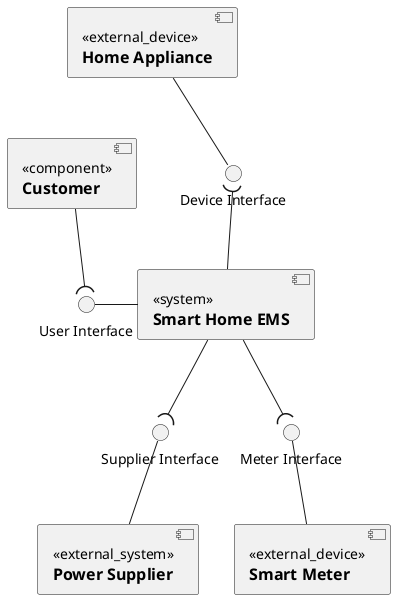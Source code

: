 @startuml
'================================================================
' Smart Home Energy Management System - System Context Diagram
' Description: Shows the high-level system context with external
'              entities, interfaces, and their relationships
'================================================================

'----------------------------------------------------------------
' 1. External Entities and Systems
'----------------------------------------------------------------
' Primary actors and external systems
component "<<component>>\n==Customer" as customer
component "<<system>>\n==Smart Home EMS" as smartHomeEMS
component "<<external_system>>\n==Power Supplier" as powerSupplier
component "<<external_device>>\n==Smart Meter" as smartMeter
component "<<external_device>>\n==Home Appliance" as homeAppliance

'----------------------------------------------------------------
' 2. Interface Definitions
'----------------------------------------------------------------
' Define interfaces with consistent naming convention
interface "User Interface" as userInterface
interface "Supplier Interface" as supplierInterface
interface "Meter Interface" as meterInterface
interface "Device Interface" as deviceInterface

'----------------------------------------------------------------
' 3. System Relationships (Lollipop Notation)
'----------------------------------------------------------------
' Customer to Smart Home EMS
customer -( userInterface
userInterface -right- smartHomeEMS

' Smart Home EMS to Power Supplier
smartHomeEMS -down-( supplierInterface
supplierInterface -down- powerSupplier

' Smart Home EMS to Smart Meter
smartHomeEMS -right-( meterInterface
meterInterface -right- smartMeter

' Smart Home EMS to Home Appliances
smartHomeEMS -up-( deviceInterface
deviceInterface -up- homeAppliance

'----------------------------------------------------------------
' 4. Multiplicity and Scale Information
'----------------------------------------------------------------
' Add multiplicity notes with clear positioning
'----------------------------------------------------------------
' 5. Layout Hints for Better Visualization
'----------------------------------------------------------------
' Position entities for optimal layout
customer -[hidden]up- homeAppliance
powerSupplier -[hidden]right- smartMeter

@enduml